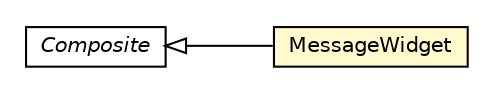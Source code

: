 #!/usr/local/bin/dot
#
# Class diagram 
# Generated by UMLGraph version R5_6-24-gf6e263 (http://www.umlgraph.org/)
#

digraph G {
	edge [fontname="Helvetica",fontsize=10,labelfontname="Helvetica",labelfontsize=10];
	node [fontname="Helvetica",fontsize=10,shape=plaintext];
	nodesep=0.25;
	ranksep=0.5;
	rankdir=LR;
	// com.gwtplatform.carstore.client.application.widget.message.ui.MessageWidget
	c248417 [label=<<table title="com.gwtplatform.carstore.client.application.widget.message.ui.MessageWidget" border="0" cellborder="1" cellspacing="0" cellpadding="2" port="p" bgcolor="lemonChiffon" href="./MessageWidget.html">
		<tr><td><table border="0" cellspacing="0" cellpadding="1">
<tr><td align="center" balign="center"> MessageWidget </td></tr>
		</table></td></tr>
		</table>>, URL="./MessageWidget.html", fontname="Helvetica", fontcolor="black", fontsize=10.0];
	//com.gwtplatform.carstore.client.application.widget.message.ui.MessageWidget extends com.google.gwt.user.client.ui.Composite
	c248421:p -> c248417:p [dir=back,arrowtail=empty];
	// com.google.gwt.user.client.ui.Composite
	c248421 [label=<<table title="com.google.gwt.user.client.ui.Composite" border="0" cellborder="1" cellspacing="0" cellpadding="2" port="p" href="http://google-web-toolkit.googlecode.com/svn/javadoc/latest/com/google/gwt/user/client/ui/Composite.html">
		<tr><td><table border="0" cellspacing="0" cellpadding="1">
<tr><td align="center" balign="center"><font face="Helvetica-Oblique"> Composite </font></td></tr>
		</table></td></tr>
		</table>>, URL="http://google-web-toolkit.googlecode.com/svn/javadoc/latest/com/google/gwt/user/client/ui/Composite.html", fontname="Helvetica", fontcolor="black", fontsize=10.0];
}

